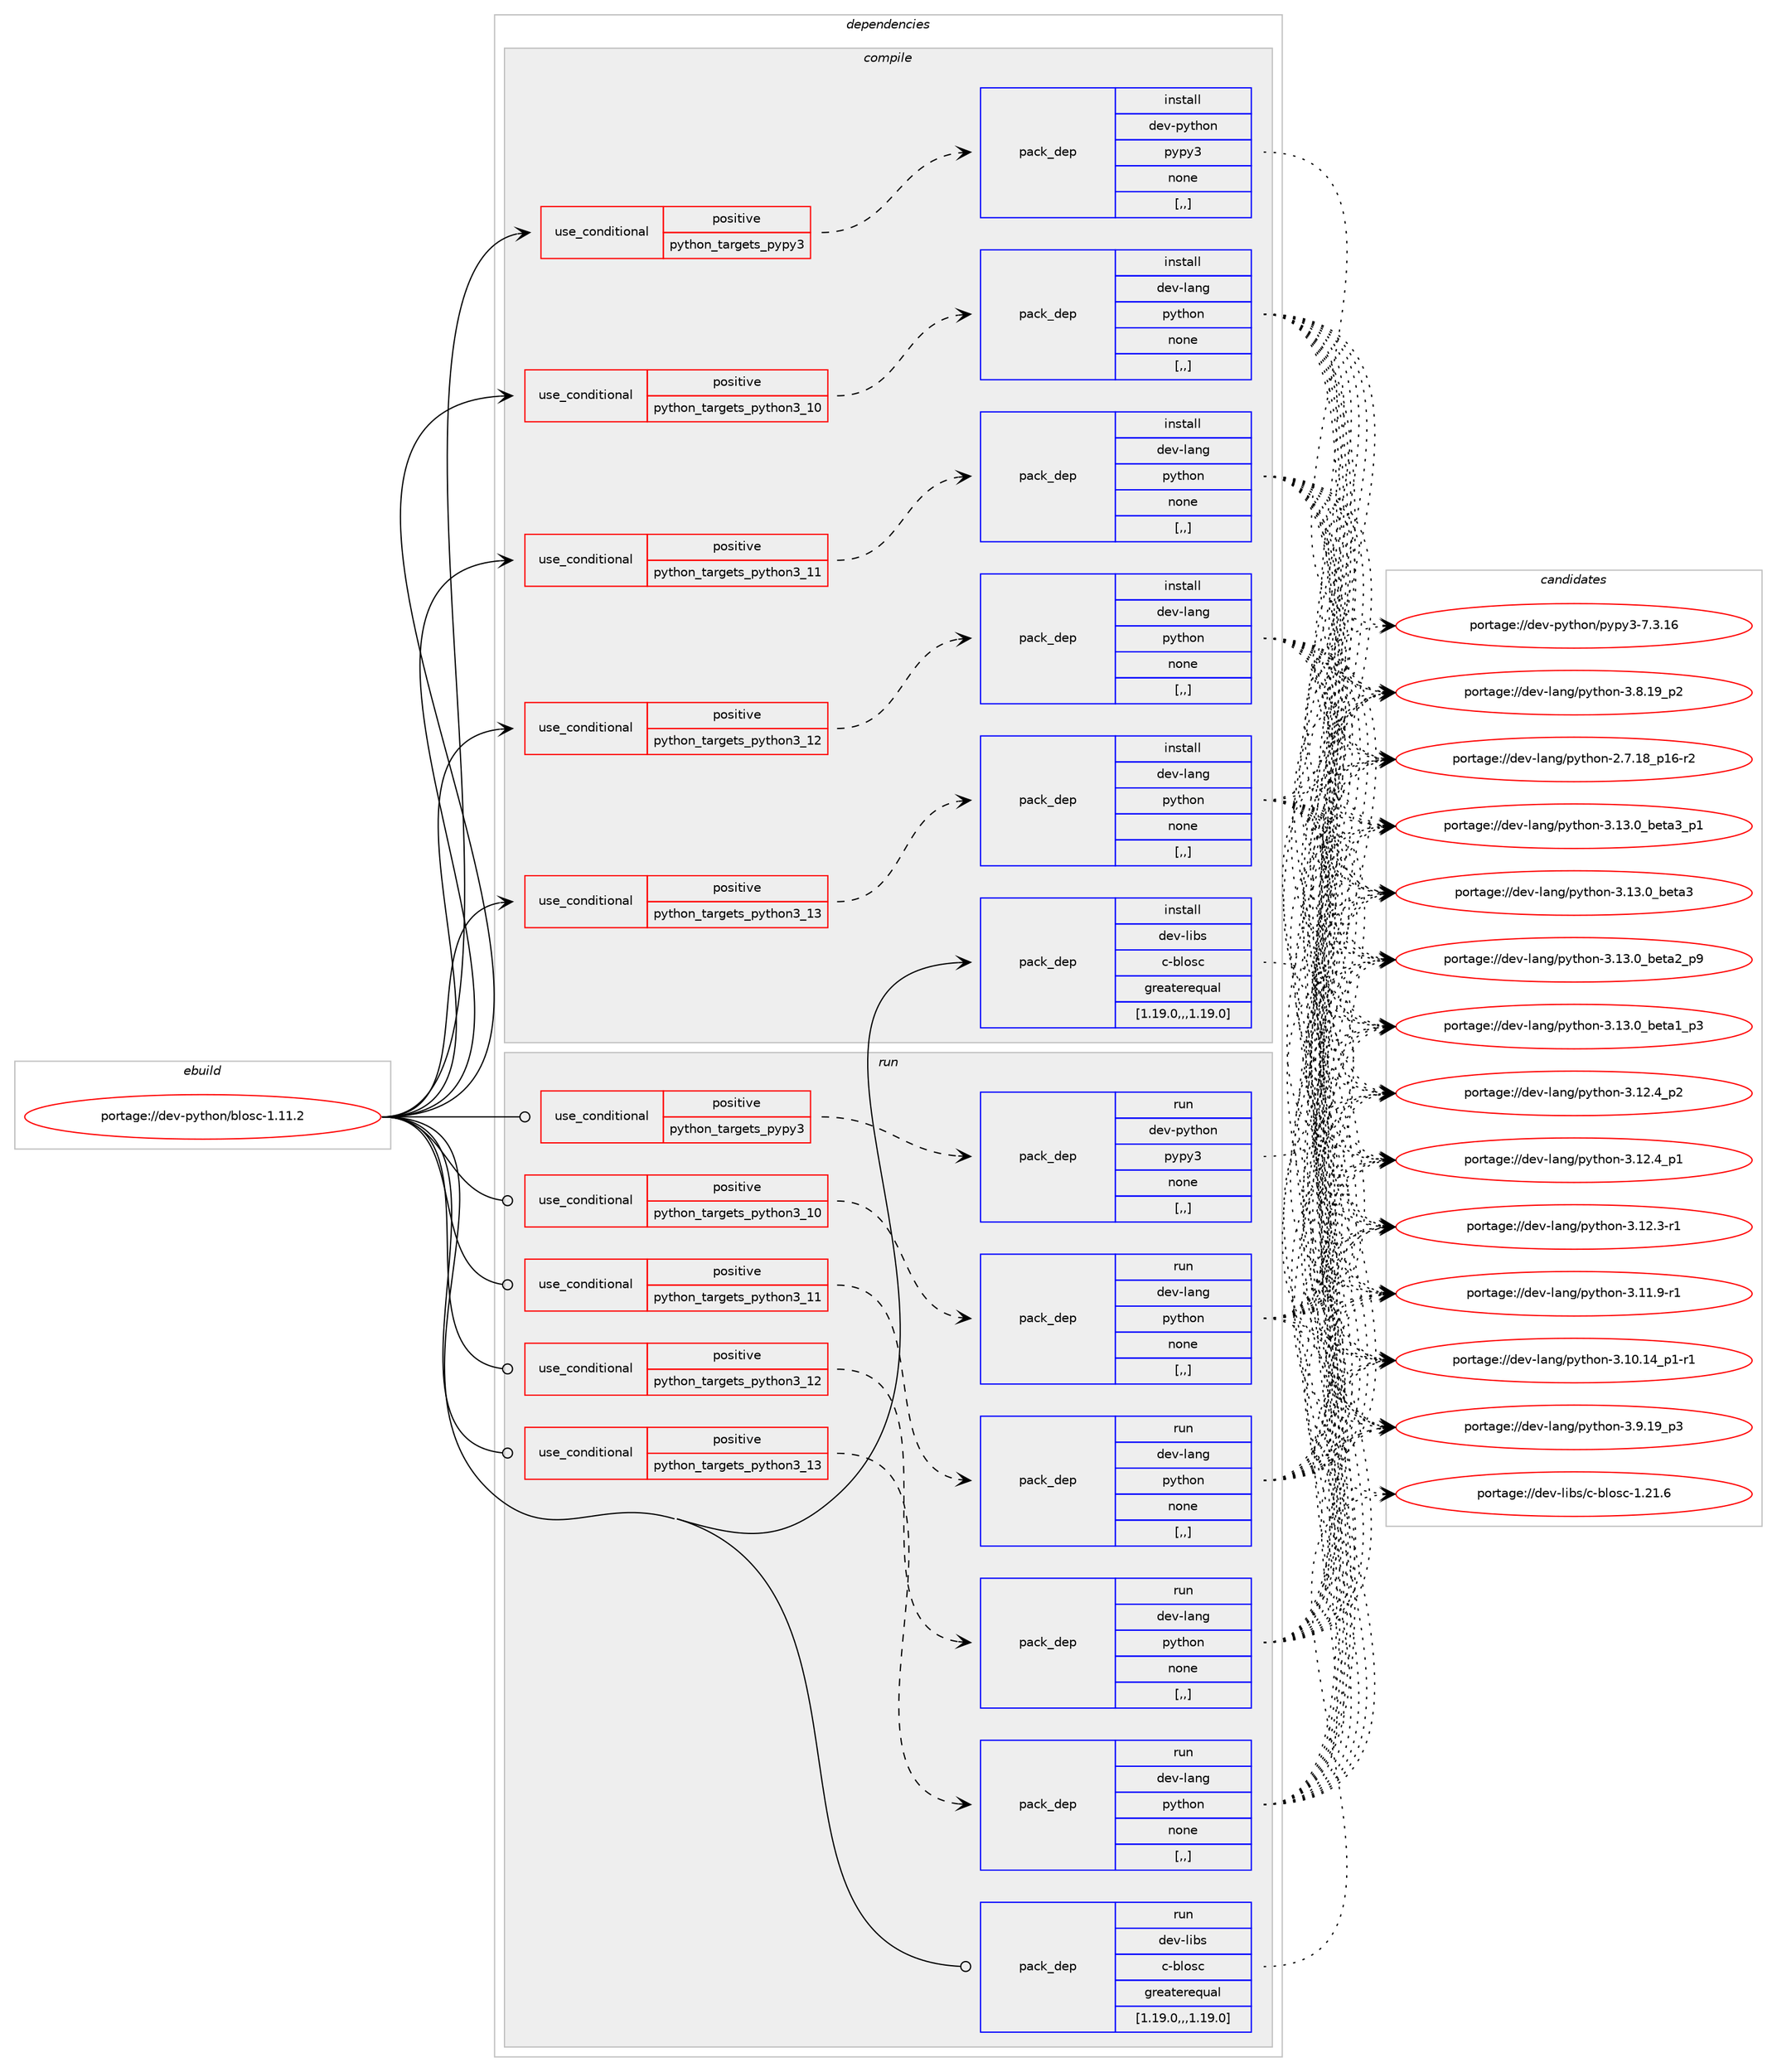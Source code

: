 digraph prolog {

# *************
# Graph options
# *************

newrank=true;
concentrate=true;
compound=true;
graph [rankdir=LR,fontname=Helvetica,fontsize=10,ranksep=1.5];#, ranksep=2.5, nodesep=0.2];
edge  [arrowhead=vee];
node  [fontname=Helvetica,fontsize=10];

# **********
# The ebuild
# **********

subgraph cluster_leftcol {
color=gray;
label=<<i>ebuild</i>>;
id [label="portage://dev-python/blosc-1.11.2", color=red, width=4, href="../dev-python/blosc-1.11.2.svg"];
}

# ****************
# The dependencies
# ****************

subgraph cluster_midcol {
color=gray;
label=<<i>dependencies</i>>;
subgraph cluster_compile {
fillcolor="#eeeeee";
style=filled;
label=<<i>compile</i>>;
subgraph cond31236 {
dependency142462 [label=<<TABLE BORDER="0" CELLBORDER="1" CELLSPACING="0" CELLPADDING="4"><TR><TD ROWSPAN="3" CELLPADDING="10">use_conditional</TD></TR><TR><TD>positive</TD></TR><TR><TD>python_targets_pypy3</TD></TR></TABLE>>, shape=none, color=red];
subgraph pack109983 {
dependency142463 [label=<<TABLE BORDER="0" CELLBORDER="1" CELLSPACING="0" CELLPADDING="4" WIDTH="220"><TR><TD ROWSPAN="6" CELLPADDING="30">pack_dep</TD></TR><TR><TD WIDTH="110">install</TD></TR><TR><TD>dev-python</TD></TR><TR><TD>pypy3</TD></TR><TR><TD>none</TD></TR><TR><TD>[,,]</TD></TR></TABLE>>, shape=none, color=blue];
}
dependency142462:e -> dependency142463:w [weight=20,style="dashed",arrowhead="vee"];
}
id:e -> dependency142462:w [weight=20,style="solid",arrowhead="vee"];
subgraph cond31237 {
dependency142464 [label=<<TABLE BORDER="0" CELLBORDER="1" CELLSPACING="0" CELLPADDING="4"><TR><TD ROWSPAN="3" CELLPADDING="10">use_conditional</TD></TR><TR><TD>positive</TD></TR><TR><TD>python_targets_python3_10</TD></TR></TABLE>>, shape=none, color=red];
subgraph pack109984 {
dependency142465 [label=<<TABLE BORDER="0" CELLBORDER="1" CELLSPACING="0" CELLPADDING="4" WIDTH="220"><TR><TD ROWSPAN="6" CELLPADDING="30">pack_dep</TD></TR><TR><TD WIDTH="110">install</TD></TR><TR><TD>dev-lang</TD></TR><TR><TD>python</TD></TR><TR><TD>none</TD></TR><TR><TD>[,,]</TD></TR></TABLE>>, shape=none, color=blue];
}
dependency142464:e -> dependency142465:w [weight=20,style="dashed",arrowhead="vee"];
}
id:e -> dependency142464:w [weight=20,style="solid",arrowhead="vee"];
subgraph cond31238 {
dependency142466 [label=<<TABLE BORDER="0" CELLBORDER="1" CELLSPACING="0" CELLPADDING="4"><TR><TD ROWSPAN="3" CELLPADDING="10">use_conditional</TD></TR><TR><TD>positive</TD></TR><TR><TD>python_targets_python3_11</TD></TR></TABLE>>, shape=none, color=red];
subgraph pack109985 {
dependency142467 [label=<<TABLE BORDER="0" CELLBORDER="1" CELLSPACING="0" CELLPADDING="4" WIDTH="220"><TR><TD ROWSPAN="6" CELLPADDING="30">pack_dep</TD></TR><TR><TD WIDTH="110">install</TD></TR><TR><TD>dev-lang</TD></TR><TR><TD>python</TD></TR><TR><TD>none</TD></TR><TR><TD>[,,]</TD></TR></TABLE>>, shape=none, color=blue];
}
dependency142466:e -> dependency142467:w [weight=20,style="dashed",arrowhead="vee"];
}
id:e -> dependency142466:w [weight=20,style="solid",arrowhead="vee"];
subgraph cond31239 {
dependency142468 [label=<<TABLE BORDER="0" CELLBORDER="1" CELLSPACING="0" CELLPADDING="4"><TR><TD ROWSPAN="3" CELLPADDING="10">use_conditional</TD></TR><TR><TD>positive</TD></TR><TR><TD>python_targets_python3_12</TD></TR></TABLE>>, shape=none, color=red];
subgraph pack109986 {
dependency142469 [label=<<TABLE BORDER="0" CELLBORDER="1" CELLSPACING="0" CELLPADDING="4" WIDTH="220"><TR><TD ROWSPAN="6" CELLPADDING="30">pack_dep</TD></TR><TR><TD WIDTH="110">install</TD></TR><TR><TD>dev-lang</TD></TR><TR><TD>python</TD></TR><TR><TD>none</TD></TR><TR><TD>[,,]</TD></TR></TABLE>>, shape=none, color=blue];
}
dependency142468:e -> dependency142469:w [weight=20,style="dashed",arrowhead="vee"];
}
id:e -> dependency142468:w [weight=20,style="solid",arrowhead="vee"];
subgraph cond31240 {
dependency142470 [label=<<TABLE BORDER="0" CELLBORDER="1" CELLSPACING="0" CELLPADDING="4"><TR><TD ROWSPAN="3" CELLPADDING="10">use_conditional</TD></TR><TR><TD>positive</TD></TR><TR><TD>python_targets_python3_13</TD></TR></TABLE>>, shape=none, color=red];
subgraph pack109987 {
dependency142471 [label=<<TABLE BORDER="0" CELLBORDER="1" CELLSPACING="0" CELLPADDING="4" WIDTH="220"><TR><TD ROWSPAN="6" CELLPADDING="30">pack_dep</TD></TR><TR><TD WIDTH="110">install</TD></TR><TR><TD>dev-lang</TD></TR><TR><TD>python</TD></TR><TR><TD>none</TD></TR><TR><TD>[,,]</TD></TR></TABLE>>, shape=none, color=blue];
}
dependency142470:e -> dependency142471:w [weight=20,style="dashed",arrowhead="vee"];
}
id:e -> dependency142470:w [weight=20,style="solid",arrowhead="vee"];
subgraph pack109988 {
dependency142472 [label=<<TABLE BORDER="0" CELLBORDER="1" CELLSPACING="0" CELLPADDING="4" WIDTH="220"><TR><TD ROWSPAN="6" CELLPADDING="30">pack_dep</TD></TR><TR><TD WIDTH="110">install</TD></TR><TR><TD>dev-libs</TD></TR><TR><TD>c-blosc</TD></TR><TR><TD>greaterequal</TD></TR><TR><TD>[1.19.0,,,1.19.0]</TD></TR></TABLE>>, shape=none, color=blue];
}
id:e -> dependency142472:w [weight=20,style="solid",arrowhead="vee"];
}
subgraph cluster_compileandrun {
fillcolor="#eeeeee";
style=filled;
label=<<i>compile and run</i>>;
}
subgraph cluster_run {
fillcolor="#eeeeee";
style=filled;
label=<<i>run</i>>;
subgraph cond31241 {
dependency142473 [label=<<TABLE BORDER="0" CELLBORDER="1" CELLSPACING="0" CELLPADDING="4"><TR><TD ROWSPAN="3" CELLPADDING="10">use_conditional</TD></TR><TR><TD>positive</TD></TR><TR><TD>python_targets_pypy3</TD></TR></TABLE>>, shape=none, color=red];
subgraph pack109989 {
dependency142474 [label=<<TABLE BORDER="0" CELLBORDER="1" CELLSPACING="0" CELLPADDING="4" WIDTH="220"><TR><TD ROWSPAN="6" CELLPADDING="30">pack_dep</TD></TR><TR><TD WIDTH="110">run</TD></TR><TR><TD>dev-python</TD></TR><TR><TD>pypy3</TD></TR><TR><TD>none</TD></TR><TR><TD>[,,]</TD></TR></TABLE>>, shape=none, color=blue];
}
dependency142473:e -> dependency142474:w [weight=20,style="dashed",arrowhead="vee"];
}
id:e -> dependency142473:w [weight=20,style="solid",arrowhead="odot"];
subgraph cond31242 {
dependency142475 [label=<<TABLE BORDER="0" CELLBORDER="1" CELLSPACING="0" CELLPADDING="4"><TR><TD ROWSPAN="3" CELLPADDING="10">use_conditional</TD></TR><TR><TD>positive</TD></TR><TR><TD>python_targets_python3_10</TD></TR></TABLE>>, shape=none, color=red];
subgraph pack109990 {
dependency142476 [label=<<TABLE BORDER="0" CELLBORDER="1" CELLSPACING="0" CELLPADDING="4" WIDTH="220"><TR><TD ROWSPAN="6" CELLPADDING="30">pack_dep</TD></TR><TR><TD WIDTH="110">run</TD></TR><TR><TD>dev-lang</TD></TR><TR><TD>python</TD></TR><TR><TD>none</TD></TR><TR><TD>[,,]</TD></TR></TABLE>>, shape=none, color=blue];
}
dependency142475:e -> dependency142476:w [weight=20,style="dashed",arrowhead="vee"];
}
id:e -> dependency142475:w [weight=20,style="solid",arrowhead="odot"];
subgraph cond31243 {
dependency142477 [label=<<TABLE BORDER="0" CELLBORDER="1" CELLSPACING="0" CELLPADDING="4"><TR><TD ROWSPAN="3" CELLPADDING="10">use_conditional</TD></TR><TR><TD>positive</TD></TR><TR><TD>python_targets_python3_11</TD></TR></TABLE>>, shape=none, color=red];
subgraph pack109991 {
dependency142478 [label=<<TABLE BORDER="0" CELLBORDER="1" CELLSPACING="0" CELLPADDING="4" WIDTH="220"><TR><TD ROWSPAN="6" CELLPADDING="30">pack_dep</TD></TR><TR><TD WIDTH="110">run</TD></TR><TR><TD>dev-lang</TD></TR><TR><TD>python</TD></TR><TR><TD>none</TD></TR><TR><TD>[,,]</TD></TR></TABLE>>, shape=none, color=blue];
}
dependency142477:e -> dependency142478:w [weight=20,style="dashed",arrowhead="vee"];
}
id:e -> dependency142477:w [weight=20,style="solid",arrowhead="odot"];
subgraph cond31244 {
dependency142479 [label=<<TABLE BORDER="0" CELLBORDER="1" CELLSPACING="0" CELLPADDING="4"><TR><TD ROWSPAN="3" CELLPADDING="10">use_conditional</TD></TR><TR><TD>positive</TD></TR><TR><TD>python_targets_python3_12</TD></TR></TABLE>>, shape=none, color=red];
subgraph pack109992 {
dependency142480 [label=<<TABLE BORDER="0" CELLBORDER="1" CELLSPACING="0" CELLPADDING="4" WIDTH="220"><TR><TD ROWSPAN="6" CELLPADDING="30">pack_dep</TD></TR><TR><TD WIDTH="110">run</TD></TR><TR><TD>dev-lang</TD></TR><TR><TD>python</TD></TR><TR><TD>none</TD></TR><TR><TD>[,,]</TD></TR></TABLE>>, shape=none, color=blue];
}
dependency142479:e -> dependency142480:w [weight=20,style="dashed",arrowhead="vee"];
}
id:e -> dependency142479:w [weight=20,style="solid",arrowhead="odot"];
subgraph cond31245 {
dependency142481 [label=<<TABLE BORDER="0" CELLBORDER="1" CELLSPACING="0" CELLPADDING="4"><TR><TD ROWSPAN="3" CELLPADDING="10">use_conditional</TD></TR><TR><TD>positive</TD></TR><TR><TD>python_targets_python3_13</TD></TR></TABLE>>, shape=none, color=red];
subgraph pack109993 {
dependency142482 [label=<<TABLE BORDER="0" CELLBORDER="1" CELLSPACING="0" CELLPADDING="4" WIDTH="220"><TR><TD ROWSPAN="6" CELLPADDING="30">pack_dep</TD></TR><TR><TD WIDTH="110">run</TD></TR><TR><TD>dev-lang</TD></TR><TR><TD>python</TD></TR><TR><TD>none</TD></TR><TR><TD>[,,]</TD></TR></TABLE>>, shape=none, color=blue];
}
dependency142481:e -> dependency142482:w [weight=20,style="dashed",arrowhead="vee"];
}
id:e -> dependency142481:w [weight=20,style="solid",arrowhead="odot"];
subgraph pack109994 {
dependency142483 [label=<<TABLE BORDER="0" CELLBORDER="1" CELLSPACING="0" CELLPADDING="4" WIDTH="220"><TR><TD ROWSPAN="6" CELLPADDING="30">pack_dep</TD></TR><TR><TD WIDTH="110">run</TD></TR><TR><TD>dev-libs</TD></TR><TR><TD>c-blosc</TD></TR><TR><TD>greaterequal</TD></TR><TR><TD>[1.19.0,,,1.19.0]</TD></TR></TABLE>>, shape=none, color=blue];
}
id:e -> dependency142483:w [weight=20,style="solid",arrowhead="odot"];
}
}

# **************
# The candidates
# **************

subgraph cluster_choices {
rank=same;
color=gray;
label=<<i>candidates</i>>;

subgraph choice109983 {
color=black;
nodesep=1;
choice10010111845112121116104111110471121211121215145554651464954 [label="portage://dev-python/pypy3-7.3.16", color=red, width=4,href="../dev-python/pypy3-7.3.16.svg"];
dependency142463:e -> choice10010111845112121116104111110471121211121215145554651464954:w [style=dotted,weight="100"];
}
subgraph choice109984 {
color=black;
nodesep=1;
choice10010111845108971101034711212111610411111045514649514648959810111697519511249 [label="portage://dev-lang/python-3.13.0_beta3_p1", color=red, width=4,href="../dev-lang/python-3.13.0_beta3_p1.svg"];
choice1001011184510897110103471121211161041111104551464951464895981011169751 [label="portage://dev-lang/python-3.13.0_beta3", color=red, width=4,href="../dev-lang/python-3.13.0_beta3.svg"];
choice10010111845108971101034711212111610411111045514649514648959810111697509511257 [label="portage://dev-lang/python-3.13.0_beta2_p9", color=red, width=4,href="../dev-lang/python-3.13.0_beta2_p9.svg"];
choice10010111845108971101034711212111610411111045514649514648959810111697499511251 [label="portage://dev-lang/python-3.13.0_beta1_p3", color=red, width=4,href="../dev-lang/python-3.13.0_beta1_p3.svg"];
choice100101118451089711010347112121116104111110455146495046529511250 [label="portage://dev-lang/python-3.12.4_p2", color=red, width=4,href="../dev-lang/python-3.12.4_p2.svg"];
choice100101118451089711010347112121116104111110455146495046529511249 [label="portage://dev-lang/python-3.12.4_p1", color=red, width=4,href="../dev-lang/python-3.12.4_p1.svg"];
choice100101118451089711010347112121116104111110455146495046514511449 [label="portage://dev-lang/python-3.12.3-r1", color=red, width=4,href="../dev-lang/python-3.12.3-r1.svg"];
choice100101118451089711010347112121116104111110455146494946574511449 [label="portage://dev-lang/python-3.11.9-r1", color=red, width=4,href="../dev-lang/python-3.11.9-r1.svg"];
choice100101118451089711010347112121116104111110455146494846495295112494511449 [label="portage://dev-lang/python-3.10.14_p1-r1", color=red, width=4,href="../dev-lang/python-3.10.14_p1-r1.svg"];
choice100101118451089711010347112121116104111110455146574649579511251 [label="portage://dev-lang/python-3.9.19_p3", color=red, width=4,href="../dev-lang/python-3.9.19_p3.svg"];
choice100101118451089711010347112121116104111110455146564649579511250 [label="portage://dev-lang/python-3.8.19_p2", color=red, width=4,href="../dev-lang/python-3.8.19_p2.svg"];
choice100101118451089711010347112121116104111110455046554649569511249544511450 [label="portage://dev-lang/python-2.7.18_p16-r2", color=red, width=4,href="../dev-lang/python-2.7.18_p16-r2.svg"];
dependency142465:e -> choice10010111845108971101034711212111610411111045514649514648959810111697519511249:w [style=dotted,weight="100"];
dependency142465:e -> choice1001011184510897110103471121211161041111104551464951464895981011169751:w [style=dotted,weight="100"];
dependency142465:e -> choice10010111845108971101034711212111610411111045514649514648959810111697509511257:w [style=dotted,weight="100"];
dependency142465:e -> choice10010111845108971101034711212111610411111045514649514648959810111697499511251:w [style=dotted,weight="100"];
dependency142465:e -> choice100101118451089711010347112121116104111110455146495046529511250:w [style=dotted,weight="100"];
dependency142465:e -> choice100101118451089711010347112121116104111110455146495046529511249:w [style=dotted,weight="100"];
dependency142465:e -> choice100101118451089711010347112121116104111110455146495046514511449:w [style=dotted,weight="100"];
dependency142465:e -> choice100101118451089711010347112121116104111110455146494946574511449:w [style=dotted,weight="100"];
dependency142465:e -> choice100101118451089711010347112121116104111110455146494846495295112494511449:w [style=dotted,weight="100"];
dependency142465:e -> choice100101118451089711010347112121116104111110455146574649579511251:w [style=dotted,weight="100"];
dependency142465:e -> choice100101118451089711010347112121116104111110455146564649579511250:w [style=dotted,weight="100"];
dependency142465:e -> choice100101118451089711010347112121116104111110455046554649569511249544511450:w [style=dotted,weight="100"];
}
subgraph choice109985 {
color=black;
nodesep=1;
choice10010111845108971101034711212111610411111045514649514648959810111697519511249 [label="portage://dev-lang/python-3.13.0_beta3_p1", color=red, width=4,href="../dev-lang/python-3.13.0_beta3_p1.svg"];
choice1001011184510897110103471121211161041111104551464951464895981011169751 [label="portage://dev-lang/python-3.13.0_beta3", color=red, width=4,href="../dev-lang/python-3.13.0_beta3.svg"];
choice10010111845108971101034711212111610411111045514649514648959810111697509511257 [label="portage://dev-lang/python-3.13.0_beta2_p9", color=red, width=4,href="../dev-lang/python-3.13.0_beta2_p9.svg"];
choice10010111845108971101034711212111610411111045514649514648959810111697499511251 [label="portage://dev-lang/python-3.13.0_beta1_p3", color=red, width=4,href="../dev-lang/python-3.13.0_beta1_p3.svg"];
choice100101118451089711010347112121116104111110455146495046529511250 [label="portage://dev-lang/python-3.12.4_p2", color=red, width=4,href="../dev-lang/python-3.12.4_p2.svg"];
choice100101118451089711010347112121116104111110455146495046529511249 [label="portage://dev-lang/python-3.12.4_p1", color=red, width=4,href="../dev-lang/python-3.12.4_p1.svg"];
choice100101118451089711010347112121116104111110455146495046514511449 [label="portage://dev-lang/python-3.12.3-r1", color=red, width=4,href="../dev-lang/python-3.12.3-r1.svg"];
choice100101118451089711010347112121116104111110455146494946574511449 [label="portage://dev-lang/python-3.11.9-r1", color=red, width=4,href="../dev-lang/python-3.11.9-r1.svg"];
choice100101118451089711010347112121116104111110455146494846495295112494511449 [label="portage://dev-lang/python-3.10.14_p1-r1", color=red, width=4,href="../dev-lang/python-3.10.14_p1-r1.svg"];
choice100101118451089711010347112121116104111110455146574649579511251 [label="portage://dev-lang/python-3.9.19_p3", color=red, width=4,href="../dev-lang/python-3.9.19_p3.svg"];
choice100101118451089711010347112121116104111110455146564649579511250 [label="portage://dev-lang/python-3.8.19_p2", color=red, width=4,href="../dev-lang/python-3.8.19_p2.svg"];
choice100101118451089711010347112121116104111110455046554649569511249544511450 [label="portage://dev-lang/python-2.7.18_p16-r2", color=red, width=4,href="../dev-lang/python-2.7.18_p16-r2.svg"];
dependency142467:e -> choice10010111845108971101034711212111610411111045514649514648959810111697519511249:w [style=dotted,weight="100"];
dependency142467:e -> choice1001011184510897110103471121211161041111104551464951464895981011169751:w [style=dotted,weight="100"];
dependency142467:e -> choice10010111845108971101034711212111610411111045514649514648959810111697509511257:w [style=dotted,weight="100"];
dependency142467:e -> choice10010111845108971101034711212111610411111045514649514648959810111697499511251:w [style=dotted,weight="100"];
dependency142467:e -> choice100101118451089711010347112121116104111110455146495046529511250:w [style=dotted,weight="100"];
dependency142467:e -> choice100101118451089711010347112121116104111110455146495046529511249:w [style=dotted,weight="100"];
dependency142467:e -> choice100101118451089711010347112121116104111110455146495046514511449:w [style=dotted,weight="100"];
dependency142467:e -> choice100101118451089711010347112121116104111110455146494946574511449:w [style=dotted,weight="100"];
dependency142467:e -> choice100101118451089711010347112121116104111110455146494846495295112494511449:w [style=dotted,weight="100"];
dependency142467:e -> choice100101118451089711010347112121116104111110455146574649579511251:w [style=dotted,weight="100"];
dependency142467:e -> choice100101118451089711010347112121116104111110455146564649579511250:w [style=dotted,weight="100"];
dependency142467:e -> choice100101118451089711010347112121116104111110455046554649569511249544511450:w [style=dotted,weight="100"];
}
subgraph choice109986 {
color=black;
nodesep=1;
choice10010111845108971101034711212111610411111045514649514648959810111697519511249 [label="portage://dev-lang/python-3.13.0_beta3_p1", color=red, width=4,href="../dev-lang/python-3.13.0_beta3_p1.svg"];
choice1001011184510897110103471121211161041111104551464951464895981011169751 [label="portage://dev-lang/python-3.13.0_beta3", color=red, width=4,href="../dev-lang/python-3.13.0_beta3.svg"];
choice10010111845108971101034711212111610411111045514649514648959810111697509511257 [label="portage://dev-lang/python-3.13.0_beta2_p9", color=red, width=4,href="../dev-lang/python-3.13.0_beta2_p9.svg"];
choice10010111845108971101034711212111610411111045514649514648959810111697499511251 [label="portage://dev-lang/python-3.13.0_beta1_p3", color=red, width=4,href="../dev-lang/python-3.13.0_beta1_p3.svg"];
choice100101118451089711010347112121116104111110455146495046529511250 [label="portage://dev-lang/python-3.12.4_p2", color=red, width=4,href="../dev-lang/python-3.12.4_p2.svg"];
choice100101118451089711010347112121116104111110455146495046529511249 [label="portage://dev-lang/python-3.12.4_p1", color=red, width=4,href="../dev-lang/python-3.12.4_p1.svg"];
choice100101118451089711010347112121116104111110455146495046514511449 [label="portage://dev-lang/python-3.12.3-r1", color=red, width=4,href="../dev-lang/python-3.12.3-r1.svg"];
choice100101118451089711010347112121116104111110455146494946574511449 [label="portage://dev-lang/python-3.11.9-r1", color=red, width=4,href="../dev-lang/python-3.11.9-r1.svg"];
choice100101118451089711010347112121116104111110455146494846495295112494511449 [label="portage://dev-lang/python-3.10.14_p1-r1", color=red, width=4,href="../dev-lang/python-3.10.14_p1-r1.svg"];
choice100101118451089711010347112121116104111110455146574649579511251 [label="portage://dev-lang/python-3.9.19_p3", color=red, width=4,href="../dev-lang/python-3.9.19_p3.svg"];
choice100101118451089711010347112121116104111110455146564649579511250 [label="portage://dev-lang/python-3.8.19_p2", color=red, width=4,href="../dev-lang/python-3.8.19_p2.svg"];
choice100101118451089711010347112121116104111110455046554649569511249544511450 [label="portage://dev-lang/python-2.7.18_p16-r2", color=red, width=4,href="../dev-lang/python-2.7.18_p16-r2.svg"];
dependency142469:e -> choice10010111845108971101034711212111610411111045514649514648959810111697519511249:w [style=dotted,weight="100"];
dependency142469:e -> choice1001011184510897110103471121211161041111104551464951464895981011169751:w [style=dotted,weight="100"];
dependency142469:e -> choice10010111845108971101034711212111610411111045514649514648959810111697509511257:w [style=dotted,weight="100"];
dependency142469:e -> choice10010111845108971101034711212111610411111045514649514648959810111697499511251:w [style=dotted,weight="100"];
dependency142469:e -> choice100101118451089711010347112121116104111110455146495046529511250:w [style=dotted,weight="100"];
dependency142469:e -> choice100101118451089711010347112121116104111110455146495046529511249:w [style=dotted,weight="100"];
dependency142469:e -> choice100101118451089711010347112121116104111110455146495046514511449:w [style=dotted,weight="100"];
dependency142469:e -> choice100101118451089711010347112121116104111110455146494946574511449:w [style=dotted,weight="100"];
dependency142469:e -> choice100101118451089711010347112121116104111110455146494846495295112494511449:w [style=dotted,weight="100"];
dependency142469:e -> choice100101118451089711010347112121116104111110455146574649579511251:w [style=dotted,weight="100"];
dependency142469:e -> choice100101118451089711010347112121116104111110455146564649579511250:w [style=dotted,weight="100"];
dependency142469:e -> choice100101118451089711010347112121116104111110455046554649569511249544511450:w [style=dotted,weight="100"];
}
subgraph choice109987 {
color=black;
nodesep=1;
choice10010111845108971101034711212111610411111045514649514648959810111697519511249 [label="portage://dev-lang/python-3.13.0_beta3_p1", color=red, width=4,href="../dev-lang/python-3.13.0_beta3_p1.svg"];
choice1001011184510897110103471121211161041111104551464951464895981011169751 [label="portage://dev-lang/python-3.13.0_beta3", color=red, width=4,href="../dev-lang/python-3.13.0_beta3.svg"];
choice10010111845108971101034711212111610411111045514649514648959810111697509511257 [label="portage://dev-lang/python-3.13.0_beta2_p9", color=red, width=4,href="../dev-lang/python-3.13.0_beta2_p9.svg"];
choice10010111845108971101034711212111610411111045514649514648959810111697499511251 [label="portage://dev-lang/python-3.13.0_beta1_p3", color=red, width=4,href="../dev-lang/python-3.13.0_beta1_p3.svg"];
choice100101118451089711010347112121116104111110455146495046529511250 [label="portage://dev-lang/python-3.12.4_p2", color=red, width=4,href="../dev-lang/python-3.12.4_p2.svg"];
choice100101118451089711010347112121116104111110455146495046529511249 [label="portage://dev-lang/python-3.12.4_p1", color=red, width=4,href="../dev-lang/python-3.12.4_p1.svg"];
choice100101118451089711010347112121116104111110455146495046514511449 [label="portage://dev-lang/python-3.12.3-r1", color=red, width=4,href="../dev-lang/python-3.12.3-r1.svg"];
choice100101118451089711010347112121116104111110455146494946574511449 [label="portage://dev-lang/python-3.11.9-r1", color=red, width=4,href="../dev-lang/python-3.11.9-r1.svg"];
choice100101118451089711010347112121116104111110455146494846495295112494511449 [label="portage://dev-lang/python-3.10.14_p1-r1", color=red, width=4,href="../dev-lang/python-3.10.14_p1-r1.svg"];
choice100101118451089711010347112121116104111110455146574649579511251 [label="portage://dev-lang/python-3.9.19_p3", color=red, width=4,href="../dev-lang/python-3.9.19_p3.svg"];
choice100101118451089711010347112121116104111110455146564649579511250 [label="portage://dev-lang/python-3.8.19_p2", color=red, width=4,href="../dev-lang/python-3.8.19_p2.svg"];
choice100101118451089711010347112121116104111110455046554649569511249544511450 [label="portage://dev-lang/python-2.7.18_p16-r2", color=red, width=4,href="../dev-lang/python-2.7.18_p16-r2.svg"];
dependency142471:e -> choice10010111845108971101034711212111610411111045514649514648959810111697519511249:w [style=dotted,weight="100"];
dependency142471:e -> choice1001011184510897110103471121211161041111104551464951464895981011169751:w [style=dotted,weight="100"];
dependency142471:e -> choice10010111845108971101034711212111610411111045514649514648959810111697509511257:w [style=dotted,weight="100"];
dependency142471:e -> choice10010111845108971101034711212111610411111045514649514648959810111697499511251:w [style=dotted,weight="100"];
dependency142471:e -> choice100101118451089711010347112121116104111110455146495046529511250:w [style=dotted,weight="100"];
dependency142471:e -> choice100101118451089711010347112121116104111110455146495046529511249:w [style=dotted,weight="100"];
dependency142471:e -> choice100101118451089711010347112121116104111110455146495046514511449:w [style=dotted,weight="100"];
dependency142471:e -> choice100101118451089711010347112121116104111110455146494946574511449:w [style=dotted,weight="100"];
dependency142471:e -> choice100101118451089711010347112121116104111110455146494846495295112494511449:w [style=dotted,weight="100"];
dependency142471:e -> choice100101118451089711010347112121116104111110455146574649579511251:w [style=dotted,weight="100"];
dependency142471:e -> choice100101118451089711010347112121116104111110455146564649579511250:w [style=dotted,weight="100"];
dependency142471:e -> choice100101118451089711010347112121116104111110455046554649569511249544511450:w [style=dotted,weight="100"];
}
subgraph choice109988 {
color=black;
nodesep=1;
choice1001011184510810598115479945981081111159945494650494654 [label="portage://dev-libs/c-blosc-1.21.6", color=red, width=4,href="../dev-libs/c-blosc-1.21.6.svg"];
dependency142472:e -> choice1001011184510810598115479945981081111159945494650494654:w [style=dotted,weight="100"];
}
subgraph choice109989 {
color=black;
nodesep=1;
choice10010111845112121116104111110471121211121215145554651464954 [label="portage://dev-python/pypy3-7.3.16", color=red, width=4,href="../dev-python/pypy3-7.3.16.svg"];
dependency142474:e -> choice10010111845112121116104111110471121211121215145554651464954:w [style=dotted,weight="100"];
}
subgraph choice109990 {
color=black;
nodesep=1;
choice10010111845108971101034711212111610411111045514649514648959810111697519511249 [label="portage://dev-lang/python-3.13.0_beta3_p1", color=red, width=4,href="../dev-lang/python-3.13.0_beta3_p1.svg"];
choice1001011184510897110103471121211161041111104551464951464895981011169751 [label="portage://dev-lang/python-3.13.0_beta3", color=red, width=4,href="../dev-lang/python-3.13.0_beta3.svg"];
choice10010111845108971101034711212111610411111045514649514648959810111697509511257 [label="portage://dev-lang/python-3.13.0_beta2_p9", color=red, width=4,href="../dev-lang/python-3.13.0_beta2_p9.svg"];
choice10010111845108971101034711212111610411111045514649514648959810111697499511251 [label="portage://dev-lang/python-3.13.0_beta1_p3", color=red, width=4,href="../dev-lang/python-3.13.0_beta1_p3.svg"];
choice100101118451089711010347112121116104111110455146495046529511250 [label="portage://dev-lang/python-3.12.4_p2", color=red, width=4,href="../dev-lang/python-3.12.4_p2.svg"];
choice100101118451089711010347112121116104111110455146495046529511249 [label="portage://dev-lang/python-3.12.4_p1", color=red, width=4,href="../dev-lang/python-3.12.4_p1.svg"];
choice100101118451089711010347112121116104111110455146495046514511449 [label="portage://dev-lang/python-3.12.3-r1", color=red, width=4,href="../dev-lang/python-3.12.3-r1.svg"];
choice100101118451089711010347112121116104111110455146494946574511449 [label="portage://dev-lang/python-3.11.9-r1", color=red, width=4,href="../dev-lang/python-3.11.9-r1.svg"];
choice100101118451089711010347112121116104111110455146494846495295112494511449 [label="portage://dev-lang/python-3.10.14_p1-r1", color=red, width=4,href="../dev-lang/python-3.10.14_p1-r1.svg"];
choice100101118451089711010347112121116104111110455146574649579511251 [label="portage://dev-lang/python-3.9.19_p3", color=red, width=4,href="../dev-lang/python-3.9.19_p3.svg"];
choice100101118451089711010347112121116104111110455146564649579511250 [label="portage://dev-lang/python-3.8.19_p2", color=red, width=4,href="../dev-lang/python-3.8.19_p2.svg"];
choice100101118451089711010347112121116104111110455046554649569511249544511450 [label="portage://dev-lang/python-2.7.18_p16-r2", color=red, width=4,href="../dev-lang/python-2.7.18_p16-r2.svg"];
dependency142476:e -> choice10010111845108971101034711212111610411111045514649514648959810111697519511249:w [style=dotted,weight="100"];
dependency142476:e -> choice1001011184510897110103471121211161041111104551464951464895981011169751:w [style=dotted,weight="100"];
dependency142476:e -> choice10010111845108971101034711212111610411111045514649514648959810111697509511257:w [style=dotted,weight="100"];
dependency142476:e -> choice10010111845108971101034711212111610411111045514649514648959810111697499511251:w [style=dotted,weight="100"];
dependency142476:e -> choice100101118451089711010347112121116104111110455146495046529511250:w [style=dotted,weight="100"];
dependency142476:e -> choice100101118451089711010347112121116104111110455146495046529511249:w [style=dotted,weight="100"];
dependency142476:e -> choice100101118451089711010347112121116104111110455146495046514511449:w [style=dotted,weight="100"];
dependency142476:e -> choice100101118451089711010347112121116104111110455146494946574511449:w [style=dotted,weight="100"];
dependency142476:e -> choice100101118451089711010347112121116104111110455146494846495295112494511449:w [style=dotted,weight="100"];
dependency142476:e -> choice100101118451089711010347112121116104111110455146574649579511251:w [style=dotted,weight="100"];
dependency142476:e -> choice100101118451089711010347112121116104111110455146564649579511250:w [style=dotted,weight="100"];
dependency142476:e -> choice100101118451089711010347112121116104111110455046554649569511249544511450:w [style=dotted,weight="100"];
}
subgraph choice109991 {
color=black;
nodesep=1;
choice10010111845108971101034711212111610411111045514649514648959810111697519511249 [label="portage://dev-lang/python-3.13.0_beta3_p1", color=red, width=4,href="../dev-lang/python-3.13.0_beta3_p1.svg"];
choice1001011184510897110103471121211161041111104551464951464895981011169751 [label="portage://dev-lang/python-3.13.0_beta3", color=red, width=4,href="../dev-lang/python-3.13.0_beta3.svg"];
choice10010111845108971101034711212111610411111045514649514648959810111697509511257 [label="portage://dev-lang/python-3.13.0_beta2_p9", color=red, width=4,href="../dev-lang/python-3.13.0_beta2_p9.svg"];
choice10010111845108971101034711212111610411111045514649514648959810111697499511251 [label="portage://dev-lang/python-3.13.0_beta1_p3", color=red, width=4,href="../dev-lang/python-3.13.0_beta1_p3.svg"];
choice100101118451089711010347112121116104111110455146495046529511250 [label="portage://dev-lang/python-3.12.4_p2", color=red, width=4,href="../dev-lang/python-3.12.4_p2.svg"];
choice100101118451089711010347112121116104111110455146495046529511249 [label="portage://dev-lang/python-3.12.4_p1", color=red, width=4,href="../dev-lang/python-3.12.4_p1.svg"];
choice100101118451089711010347112121116104111110455146495046514511449 [label="portage://dev-lang/python-3.12.3-r1", color=red, width=4,href="../dev-lang/python-3.12.3-r1.svg"];
choice100101118451089711010347112121116104111110455146494946574511449 [label="portage://dev-lang/python-3.11.9-r1", color=red, width=4,href="../dev-lang/python-3.11.9-r1.svg"];
choice100101118451089711010347112121116104111110455146494846495295112494511449 [label="portage://dev-lang/python-3.10.14_p1-r1", color=red, width=4,href="../dev-lang/python-3.10.14_p1-r1.svg"];
choice100101118451089711010347112121116104111110455146574649579511251 [label="portage://dev-lang/python-3.9.19_p3", color=red, width=4,href="../dev-lang/python-3.9.19_p3.svg"];
choice100101118451089711010347112121116104111110455146564649579511250 [label="portage://dev-lang/python-3.8.19_p2", color=red, width=4,href="../dev-lang/python-3.8.19_p2.svg"];
choice100101118451089711010347112121116104111110455046554649569511249544511450 [label="portage://dev-lang/python-2.7.18_p16-r2", color=red, width=4,href="../dev-lang/python-2.7.18_p16-r2.svg"];
dependency142478:e -> choice10010111845108971101034711212111610411111045514649514648959810111697519511249:w [style=dotted,weight="100"];
dependency142478:e -> choice1001011184510897110103471121211161041111104551464951464895981011169751:w [style=dotted,weight="100"];
dependency142478:e -> choice10010111845108971101034711212111610411111045514649514648959810111697509511257:w [style=dotted,weight="100"];
dependency142478:e -> choice10010111845108971101034711212111610411111045514649514648959810111697499511251:w [style=dotted,weight="100"];
dependency142478:e -> choice100101118451089711010347112121116104111110455146495046529511250:w [style=dotted,weight="100"];
dependency142478:e -> choice100101118451089711010347112121116104111110455146495046529511249:w [style=dotted,weight="100"];
dependency142478:e -> choice100101118451089711010347112121116104111110455146495046514511449:w [style=dotted,weight="100"];
dependency142478:e -> choice100101118451089711010347112121116104111110455146494946574511449:w [style=dotted,weight="100"];
dependency142478:e -> choice100101118451089711010347112121116104111110455146494846495295112494511449:w [style=dotted,weight="100"];
dependency142478:e -> choice100101118451089711010347112121116104111110455146574649579511251:w [style=dotted,weight="100"];
dependency142478:e -> choice100101118451089711010347112121116104111110455146564649579511250:w [style=dotted,weight="100"];
dependency142478:e -> choice100101118451089711010347112121116104111110455046554649569511249544511450:w [style=dotted,weight="100"];
}
subgraph choice109992 {
color=black;
nodesep=1;
choice10010111845108971101034711212111610411111045514649514648959810111697519511249 [label="portage://dev-lang/python-3.13.0_beta3_p1", color=red, width=4,href="../dev-lang/python-3.13.0_beta3_p1.svg"];
choice1001011184510897110103471121211161041111104551464951464895981011169751 [label="portage://dev-lang/python-3.13.0_beta3", color=red, width=4,href="../dev-lang/python-3.13.0_beta3.svg"];
choice10010111845108971101034711212111610411111045514649514648959810111697509511257 [label="portage://dev-lang/python-3.13.0_beta2_p9", color=red, width=4,href="../dev-lang/python-3.13.0_beta2_p9.svg"];
choice10010111845108971101034711212111610411111045514649514648959810111697499511251 [label="portage://dev-lang/python-3.13.0_beta1_p3", color=red, width=4,href="../dev-lang/python-3.13.0_beta1_p3.svg"];
choice100101118451089711010347112121116104111110455146495046529511250 [label="portage://dev-lang/python-3.12.4_p2", color=red, width=4,href="../dev-lang/python-3.12.4_p2.svg"];
choice100101118451089711010347112121116104111110455146495046529511249 [label="portage://dev-lang/python-3.12.4_p1", color=red, width=4,href="../dev-lang/python-3.12.4_p1.svg"];
choice100101118451089711010347112121116104111110455146495046514511449 [label="portage://dev-lang/python-3.12.3-r1", color=red, width=4,href="../dev-lang/python-3.12.3-r1.svg"];
choice100101118451089711010347112121116104111110455146494946574511449 [label="portage://dev-lang/python-3.11.9-r1", color=red, width=4,href="../dev-lang/python-3.11.9-r1.svg"];
choice100101118451089711010347112121116104111110455146494846495295112494511449 [label="portage://dev-lang/python-3.10.14_p1-r1", color=red, width=4,href="../dev-lang/python-3.10.14_p1-r1.svg"];
choice100101118451089711010347112121116104111110455146574649579511251 [label="portage://dev-lang/python-3.9.19_p3", color=red, width=4,href="../dev-lang/python-3.9.19_p3.svg"];
choice100101118451089711010347112121116104111110455146564649579511250 [label="portage://dev-lang/python-3.8.19_p2", color=red, width=4,href="../dev-lang/python-3.8.19_p2.svg"];
choice100101118451089711010347112121116104111110455046554649569511249544511450 [label="portage://dev-lang/python-2.7.18_p16-r2", color=red, width=4,href="../dev-lang/python-2.7.18_p16-r2.svg"];
dependency142480:e -> choice10010111845108971101034711212111610411111045514649514648959810111697519511249:w [style=dotted,weight="100"];
dependency142480:e -> choice1001011184510897110103471121211161041111104551464951464895981011169751:w [style=dotted,weight="100"];
dependency142480:e -> choice10010111845108971101034711212111610411111045514649514648959810111697509511257:w [style=dotted,weight="100"];
dependency142480:e -> choice10010111845108971101034711212111610411111045514649514648959810111697499511251:w [style=dotted,weight="100"];
dependency142480:e -> choice100101118451089711010347112121116104111110455146495046529511250:w [style=dotted,weight="100"];
dependency142480:e -> choice100101118451089711010347112121116104111110455146495046529511249:w [style=dotted,weight="100"];
dependency142480:e -> choice100101118451089711010347112121116104111110455146495046514511449:w [style=dotted,weight="100"];
dependency142480:e -> choice100101118451089711010347112121116104111110455146494946574511449:w [style=dotted,weight="100"];
dependency142480:e -> choice100101118451089711010347112121116104111110455146494846495295112494511449:w [style=dotted,weight="100"];
dependency142480:e -> choice100101118451089711010347112121116104111110455146574649579511251:w [style=dotted,weight="100"];
dependency142480:e -> choice100101118451089711010347112121116104111110455146564649579511250:w [style=dotted,weight="100"];
dependency142480:e -> choice100101118451089711010347112121116104111110455046554649569511249544511450:w [style=dotted,weight="100"];
}
subgraph choice109993 {
color=black;
nodesep=1;
choice10010111845108971101034711212111610411111045514649514648959810111697519511249 [label="portage://dev-lang/python-3.13.0_beta3_p1", color=red, width=4,href="../dev-lang/python-3.13.0_beta3_p1.svg"];
choice1001011184510897110103471121211161041111104551464951464895981011169751 [label="portage://dev-lang/python-3.13.0_beta3", color=red, width=4,href="../dev-lang/python-3.13.0_beta3.svg"];
choice10010111845108971101034711212111610411111045514649514648959810111697509511257 [label="portage://dev-lang/python-3.13.0_beta2_p9", color=red, width=4,href="../dev-lang/python-3.13.0_beta2_p9.svg"];
choice10010111845108971101034711212111610411111045514649514648959810111697499511251 [label="portage://dev-lang/python-3.13.0_beta1_p3", color=red, width=4,href="../dev-lang/python-3.13.0_beta1_p3.svg"];
choice100101118451089711010347112121116104111110455146495046529511250 [label="portage://dev-lang/python-3.12.4_p2", color=red, width=4,href="../dev-lang/python-3.12.4_p2.svg"];
choice100101118451089711010347112121116104111110455146495046529511249 [label="portage://dev-lang/python-3.12.4_p1", color=red, width=4,href="../dev-lang/python-3.12.4_p1.svg"];
choice100101118451089711010347112121116104111110455146495046514511449 [label="portage://dev-lang/python-3.12.3-r1", color=red, width=4,href="../dev-lang/python-3.12.3-r1.svg"];
choice100101118451089711010347112121116104111110455146494946574511449 [label="portage://dev-lang/python-3.11.9-r1", color=red, width=4,href="../dev-lang/python-3.11.9-r1.svg"];
choice100101118451089711010347112121116104111110455146494846495295112494511449 [label="portage://dev-lang/python-3.10.14_p1-r1", color=red, width=4,href="../dev-lang/python-3.10.14_p1-r1.svg"];
choice100101118451089711010347112121116104111110455146574649579511251 [label="portage://dev-lang/python-3.9.19_p3", color=red, width=4,href="../dev-lang/python-3.9.19_p3.svg"];
choice100101118451089711010347112121116104111110455146564649579511250 [label="portage://dev-lang/python-3.8.19_p2", color=red, width=4,href="../dev-lang/python-3.8.19_p2.svg"];
choice100101118451089711010347112121116104111110455046554649569511249544511450 [label="portage://dev-lang/python-2.7.18_p16-r2", color=red, width=4,href="../dev-lang/python-2.7.18_p16-r2.svg"];
dependency142482:e -> choice10010111845108971101034711212111610411111045514649514648959810111697519511249:w [style=dotted,weight="100"];
dependency142482:e -> choice1001011184510897110103471121211161041111104551464951464895981011169751:w [style=dotted,weight="100"];
dependency142482:e -> choice10010111845108971101034711212111610411111045514649514648959810111697509511257:w [style=dotted,weight="100"];
dependency142482:e -> choice10010111845108971101034711212111610411111045514649514648959810111697499511251:w [style=dotted,weight="100"];
dependency142482:e -> choice100101118451089711010347112121116104111110455146495046529511250:w [style=dotted,weight="100"];
dependency142482:e -> choice100101118451089711010347112121116104111110455146495046529511249:w [style=dotted,weight="100"];
dependency142482:e -> choice100101118451089711010347112121116104111110455146495046514511449:w [style=dotted,weight="100"];
dependency142482:e -> choice100101118451089711010347112121116104111110455146494946574511449:w [style=dotted,weight="100"];
dependency142482:e -> choice100101118451089711010347112121116104111110455146494846495295112494511449:w [style=dotted,weight="100"];
dependency142482:e -> choice100101118451089711010347112121116104111110455146574649579511251:w [style=dotted,weight="100"];
dependency142482:e -> choice100101118451089711010347112121116104111110455146564649579511250:w [style=dotted,weight="100"];
dependency142482:e -> choice100101118451089711010347112121116104111110455046554649569511249544511450:w [style=dotted,weight="100"];
}
subgraph choice109994 {
color=black;
nodesep=1;
choice1001011184510810598115479945981081111159945494650494654 [label="portage://dev-libs/c-blosc-1.21.6", color=red, width=4,href="../dev-libs/c-blosc-1.21.6.svg"];
dependency142483:e -> choice1001011184510810598115479945981081111159945494650494654:w [style=dotted,weight="100"];
}
}

}
